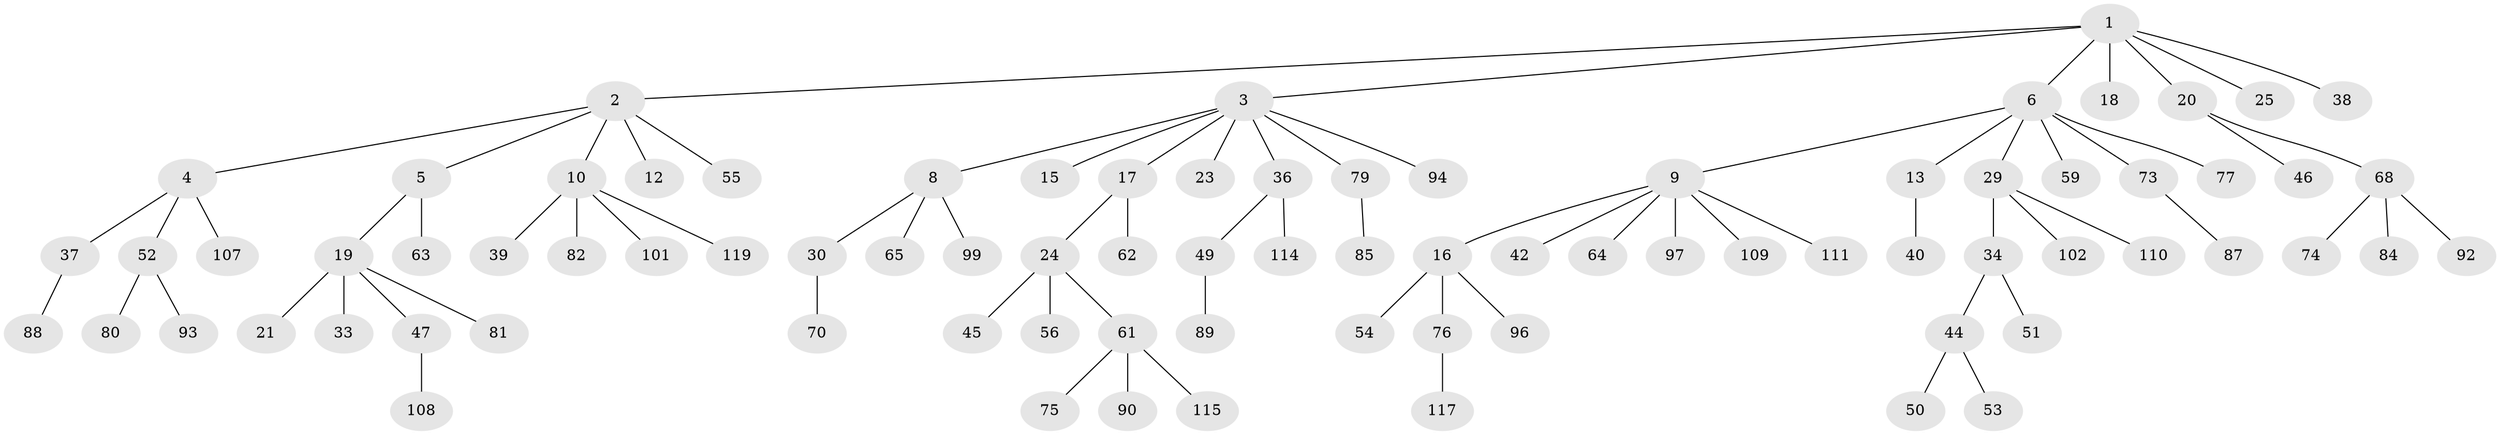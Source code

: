 // Generated by graph-tools (version 1.1) at 2025/52/02/27/25 19:52:13]
// undirected, 83 vertices, 82 edges
graph export_dot {
graph [start="1"]
  node [color=gray90,style=filled];
  1 [super="+11"];
  2 [super="+7"];
  3 [super="+67"];
  4;
  5;
  6 [super="+27"];
  8 [super="+22"];
  9 [super="+71"];
  10 [super="+14"];
  12 [super="+31"];
  13;
  15;
  16 [super="+35"];
  17;
  18 [super="+28"];
  19 [super="+26"];
  20 [super="+41"];
  21;
  23;
  24 [super="+32"];
  25;
  29 [super="+86"];
  30;
  33 [super="+91"];
  34 [super="+60"];
  36;
  37 [super="+57"];
  38;
  39;
  40 [super="+43"];
  42;
  44;
  45 [super="+78"];
  46 [super="+118"];
  47 [super="+48"];
  49 [super="+66"];
  50 [super="+95"];
  51;
  52 [super="+72"];
  53 [super="+58"];
  54;
  55;
  56;
  59;
  61 [super="+69"];
  62;
  63 [super="+106"];
  64 [super="+98"];
  65;
  68 [super="+83"];
  70;
  73;
  74 [super="+103"];
  75;
  76 [super="+100"];
  77;
  79;
  80 [super="+116"];
  81;
  82;
  84;
  85;
  87 [super="+112"];
  88;
  89 [super="+104"];
  90;
  92;
  93;
  94;
  96 [super="+105"];
  97;
  99;
  101;
  102;
  107;
  108;
  109;
  110 [super="+113"];
  111;
  114;
  115;
  117;
  119;
  1 -- 2;
  1 -- 3;
  1 -- 6;
  1 -- 20;
  1 -- 25;
  1 -- 38;
  1 -- 18;
  2 -- 4;
  2 -- 5;
  2 -- 10;
  2 -- 12;
  2 -- 55;
  3 -- 8;
  3 -- 15;
  3 -- 17;
  3 -- 23;
  3 -- 36;
  3 -- 94;
  3 -- 79;
  4 -- 37;
  4 -- 52;
  4 -- 107;
  5 -- 19;
  5 -- 63;
  6 -- 9;
  6 -- 13;
  6 -- 59;
  6 -- 77;
  6 -- 73;
  6 -- 29;
  8 -- 65;
  8 -- 99;
  8 -- 30;
  9 -- 16;
  9 -- 42;
  9 -- 64;
  9 -- 97;
  9 -- 109;
  9 -- 111;
  10 -- 82;
  10 -- 101;
  10 -- 39;
  10 -- 119;
  13 -- 40;
  16 -- 96;
  16 -- 76;
  16 -- 54;
  17 -- 24;
  17 -- 62;
  19 -- 21;
  19 -- 47;
  19 -- 81;
  19 -- 33;
  20 -- 46;
  20 -- 68;
  24 -- 61;
  24 -- 56;
  24 -- 45;
  29 -- 34;
  29 -- 110;
  29 -- 102;
  30 -- 70;
  34 -- 44;
  34 -- 51;
  36 -- 49;
  36 -- 114;
  37 -- 88;
  44 -- 50;
  44 -- 53;
  47 -- 108;
  49 -- 89;
  52 -- 80;
  52 -- 93;
  61 -- 75;
  61 -- 90;
  61 -- 115;
  68 -- 74;
  68 -- 84;
  68 -- 92;
  73 -- 87;
  76 -- 117;
  79 -- 85;
}
